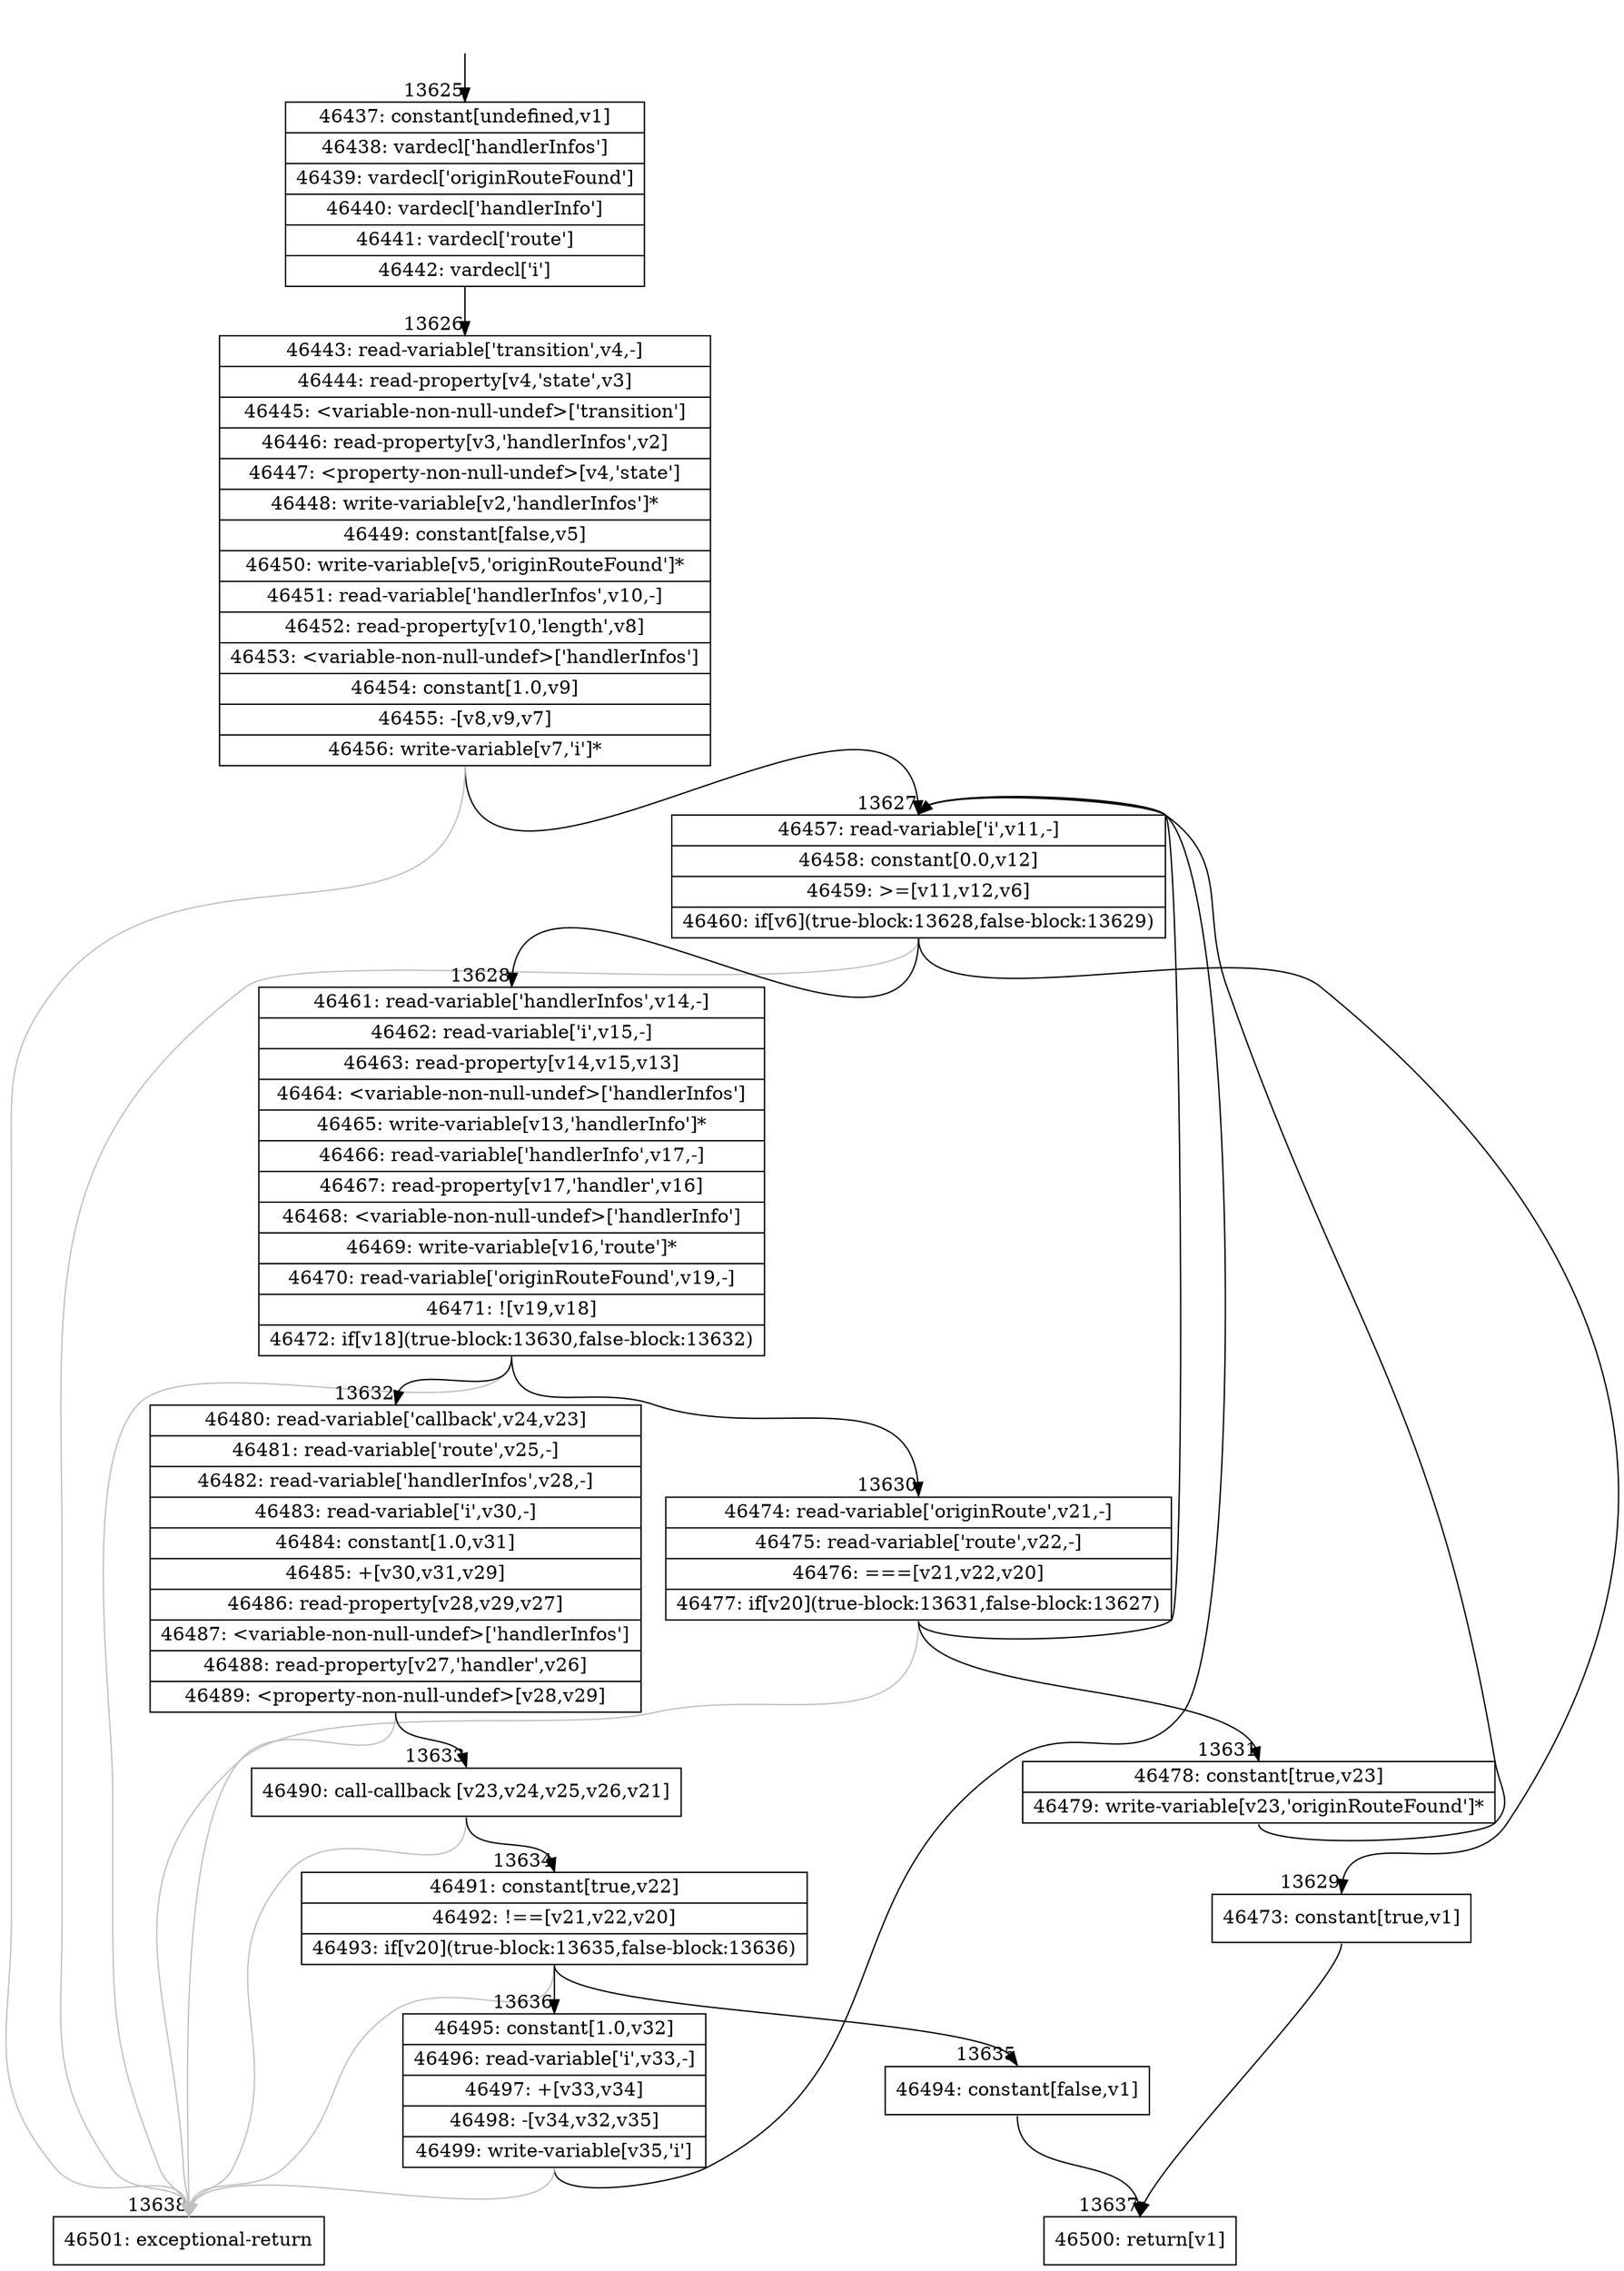 digraph {
rankdir="TD"
BB_entry1128[shape=none,label=""];
BB_entry1128 -> BB13625 [tailport=s, headport=n, headlabel="    13625"]
BB13625 [shape=record label="{46437: constant[undefined,v1]|46438: vardecl['handlerInfos']|46439: vardecl['originRouteFound']|46440: vardecl['handlerInfo']|46441: vardecl['route']|46442: vardecl['i']}" ] 
BB13625 -> BB13626 [tailport=s, headport=n, headlabel="      13626"]
BB13626 [shape=record label="{46443: read-variable['transition',v4,-]|46444: read-property[v4,'state',v3]|46445: \<variable-non-null-undef\>['transition']|46446: read-property[v3,'handlerInfos',v2]|46447: \<property-non-null-undef\>[v4,'state']|46448: write-variable[v2,'handlerInfos']*|46449: constant[false,v5]|46450: write-variable[v5,'originRouteFound']*|46451: read-variable['handlerInfos',v10,-]|46452: read-property[v10,'length',v8]|46453: \<variable-non-null-undef\>['handlerInfos']|46454: constant[1.0,v9]|46455: -[v8,v9,v7]|46456: write-variable[v7,'i']*}" ] 
BB13626 -> BB13627 [tailport=s, headport=n, headlabel="      13627"]
BB13626 -> BB13638 [tailport=s, headport=n, color=gray, headlabel="      13638"]
BB13627 [shape=record label="{46457: read-variable['i',v11,-]|46458: constant[0.0,v12]|46459: \>=[v11,v12,v6]|46460: if[v6](true-block:13628,false-block:13629)}" ] 
BB13627 -> BB13628 [tailport=s, headport=n, headlabel="      13628"]
BB13627 -> BB13629 [tailport=s, headport=n, headlabel="      13629"]
BB13627 -> BB13638 [tailport=s, headport=n, color=gray]
BB13628 [shape=record label="{46461: read-variable['handlerInfos',v14,-]|46462: read-variable['i',v15,-]|46463: read-property[v14,v15,v13]|46464: \<variable-non-null-undef\>['handlerInfos']|46465: write-variable[v13,'handlerInfo']*|46466: read-variable['handlerInfo',v17,-]|46467: read-property[v17,'handler',v16]|46468: \<variable-non-null-undef\>['handlerInfo']|46469: write-variable[v16,'route']*|46470: read-variable['originRouteFound',v19,-]|46471: ![v19,v18]|46472: if[v18](true-block:13630,false-block:13632)}" ] 
BB13628 -> BB13630 [tailport=s, headport=n, headlabel="      13630"]
BB13628 -> BB13632 [tailport=s, headport=n, headlabel="      13632"]
BB13628 -> BB13638 [tailport=s, headport=n, color=gray]
BB13629 [shape=record label="{46473: constant[true,v1]}" ] 
BB13629 -> BB13637 [tailport=s, headport=n, headlabel="      13637"]
BB13630 [shape=record label="{46474: read-variable['originRoute',v21,-]|46475: read-variable['route',v22,-]|46476: ===[v21,v22,v20]|46477: if[v20](true-block:13631,false-block:13627)}" ] 
BB13630 -> BB13631 [tailport=s, headport=n, headlabel="      13631"]
BB13630 -> BB13627 [tailport=s, headport=n]
BB13630 -> BB13638 [tailport=s, headport=n, color=gray]
BB13631 [shape=record label="{46478: constant[true,v23]|46479: write-variable[v23,'originRouteFound']*}" ] 
BB13631 -> BB13627 [tailport=s, headport=n]
BB13632 [shape=record label="{46480: read-variable['callback',v24,v23]|46481: read-variable['route',v25,-]|46482: read-variable['handlerInfos',v28,-]|46483: read-variable['i',v30,-]|46484: constant[1.0,v31]|46485: +[v30,v31,v29]|46486: read-property[v28,v29,v27]|46487: \<variable-non-null-undef\>['handlerInfos']|46488: read-property[v27,'handler',v26]|46489: \<property-non-null-undef\>[v28,v29]}" ] 
BB13632 -> BB13633 [tailport=s, headport=n, headlabel="      13633"]
BB13632 -> BB13638 [tailport=s, headport=n, color=gray]
BB13633 [shape=record label="{46490: call-callback [v23,v24,v25,v26,v21]}" ] 
BB13633 -> BB13634 [tailport=s, headport=n, headlabel="      13634"]
BB13633 -> BB13638 [tailport=s, headport=n, color=gray]
BB13634 [shape=record label="{46491: constant[true,v22]|46492: !==[v21,v22,v20]|46493: if[v20](true-block:13635,false-block:13636)}" ] 
BB13634 -> BB13635 [tailport=s, headport=n, headlabel="      13635"]
BB13634 -> BB13636 [tailport=s, headport=n, headlabel="      13636"]
BB13634 -> BB13638 [tailport=s, headport=n, color=gray]
BB13635 [shape=record label="{46494: constant[false,v1]}" ] 
BB13635 -> BB13637 [tailport=s, headport=n]
BB13636 [shape=record label="{46495: constant[1.0,v32]|46496: read-variable['i',v33,-]|46497: +[v33,v34]|46498: -[v34,v32,v35]|46499: write-variable[v35,'i']}" ] 
BB13636 -> BB13627 [tailport=s, headport=n]
BB13636 -> BB13638 [tailport=s, headport=n, color=gray]
BB13637 [shape=record label="{46500: return[v1]}" ] 
BB13638 [shape=record label="{46501: exceptional-return}" ] 
//#$~ 25345
}
